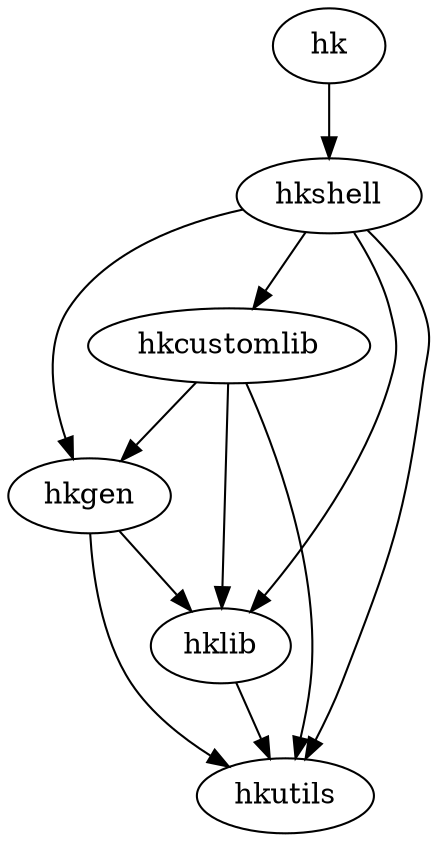 // $ dot -Tpng -o images/module_deps.png module_deps.dot
digraph {
    hklib -> hkutils;
    hkgen -> hkutils;
    hkgen -> hklib;
    hkcustomlib -> hkutils;
    hkcustomlib -> hklib;
    hkcustomlib -> hkgen;
    hkshell -> hkutils;
    hkshell -> hklib;
    hkshell -> hkgen;
    hkshell -> hkcustomlib;
    hk -> hkshell;
}
